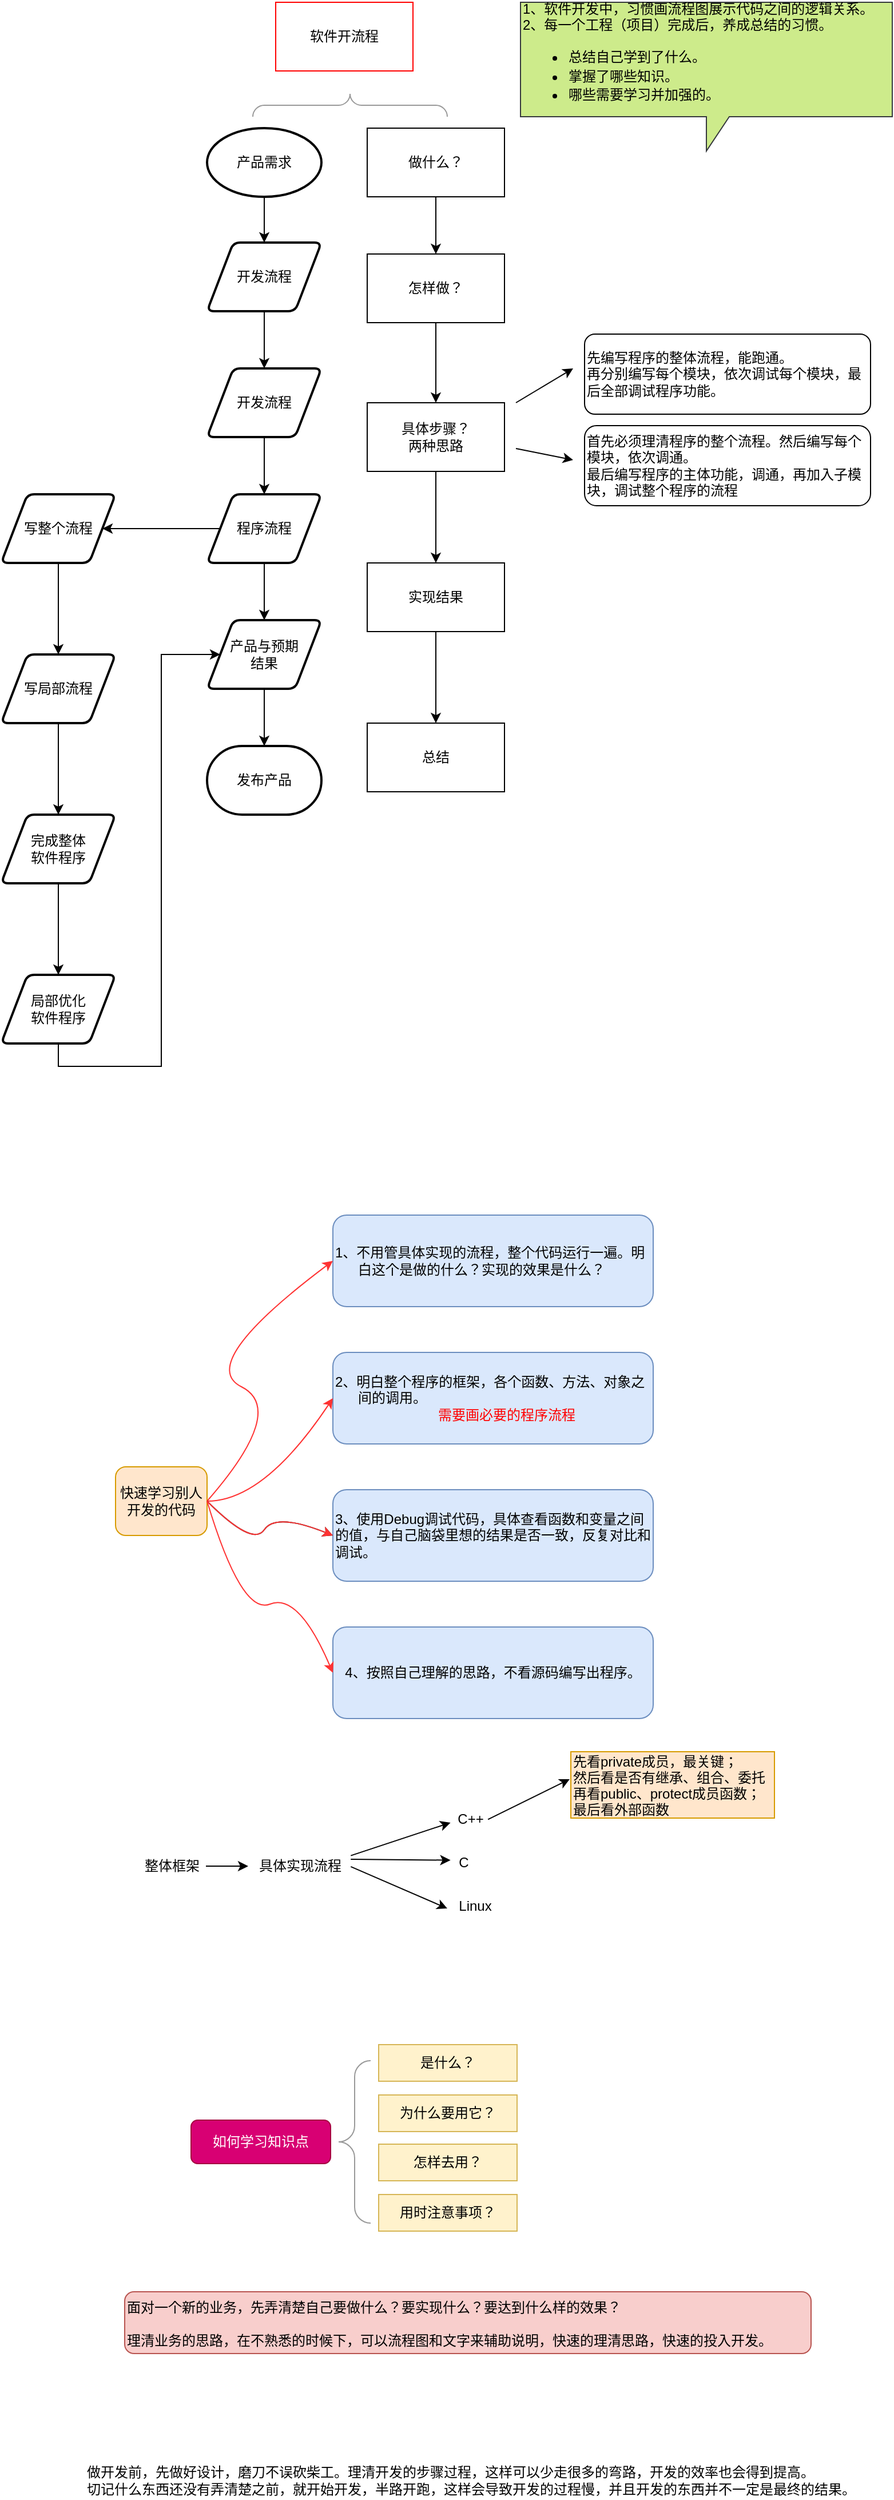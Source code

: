 <mxfile version="13.7.9" type="device" pages="2"><diagram id="IiWEpF4j2YPxtZ2jBqzZ" name="第 1 页"><mxGraphModel dx="1422" dy="852" grid="0" gridSize="10" guides="1" tooltips="1" connect="1" arrows="1" fold="1" page="1" pageScale="1" pageWidth="827" pageHeight="1169" math="0" shadow="0"><root><mxCell id="0"/><mxCell id="1" parent="0"/><mxCell id="CEP8OfUjjQIDmu7eZ3QG-1" value="软件开流程" style="rounded=0;whiteSpace=wrap;html=1;strokeColor=#FF0000;" parent="1" vertex="1"><mxGeometry x="280" y="130" width="120" height="60" as="geometry"/></mxCell><mxCell id="CEP8OfUjjQIDmu7eZ3QG-2" style="edgeStyle=orthogonalEdgeStyle;rounded=0;orthogonalLoop=1;jettySize=auto;html=1;exitX=0.5;exitY=1;exitDx=0;exitDy=0;exitPerimeter=0;entryX=0.5;entryY=0;entryDx=0;entryDy=0;" parent="1" source="CEP8OfUjjQIDmu7eZ3QG-3" target="CEP8OfUjjQIDmu7eZ3QG-5" edge="1"><mxGeometry relative="1" as="geometry"/></mxCell><mxCell id="CEP8OfUjjQIDmu7eZ3QG-3" value="产品需求" style="strokeWidth=2;html=1;shape=mxgraph.flowchart.start_1;whiteSpace=wrap;" parent="1" vertex="1"><mxGeometry x="220" y="240" width="100" height="60" as="geometry"/></mxCell><mxCell id="CEP8OfUjjQIDmu7eZ3QG-4" value="" style="edgeStyle=orthogonalEdgeStyle;rounded=0;orthogonalLoop=1;jettySize=auto;html=1;" parent="1" source="CEP8OfUjjQIDmu7eZ3QG-5" target="CEP8OfUjjQIDmu7eZ3QG-7" edge="1"><mxGeometry relative="1" as="geometry"/></mxCell><mxCell id="CEP8OfUjjQIDmu7eZ3QG-5" value="开发流程" style="shape=parallelogram;html=1;strokeWidth=2;perimeter=parallelogramPerimeter;whiteSpace=wrap;rounded=1;arcSize=12;size=0.23;" parent="1" vertex="1"><mxGeometry x="220" y="340" width="100" height="60" as="geometry"/></mxCell><mxCell id="CEP8OfUjjQIDmu7eZ3QG-6" value="" style="edgeStyle=orthogonalEdgeStyle;rounded=0;orthogonalLoop=1;jettySize=auto;html=1;" parent="1" source="CEP8OfUjjQIDmu7eZ3QG-7" target="CEP8OfUjjQIDmu7eZ3QG-10" edge="1"><mxGeometry relative="1" as="geometry"/></mxCell><mxCell id="CEP8OfUjjQIDmu7eZ3QG-7" value="开发流程" style="shape=parallelogram;html=1;strokeWidth=2;perimeter=parallelogramPerimeter;whiteSpace=wrap;rounded=1;arcSize=12;size=0.23;" parent="1" vertex="1"><mxGeometry x="220" y="450" width="100" height="60" as="geometry"/></mxCell><mxCell id="CEP8OfUjjQIDmu7eZ3QG-8" value="" style="edgeStyle=orthogonalEdgeStyle;rounded=0;orthogonalLoop=1;jettySize=auto;html=1;" parent="1" source="CEP8OfUjjQIDmu7eZ3QG-10" target="CEP8OfUjjQIDmu7eZ3QG-20" edge="1"><mxGeometry relative="1" as="geometry"/></mxCell><mxCell id="CEP8OfUjjQIDmu7eZ3QG-9" value="" style="edgeStyle=orthogonalEdgeStyle;rounded=0;orthogonalLoop=1;jettySize=auto;html=1;" parent="1" source="CEP8OfUjjQIDmu7eZ3QG-10" target="CEP8OfUjjQIDmu7eZ3QG-12" edge="1"><mxGeometry relative="1" as="geometry"/></mxCell><mxCell id="CEP8OfUjjQIDmu7eZ3QG-10" value="程序流程" style="shape=parallelogram;html=1;strokeWidth=2;perimeter=parallelogramPerimeter;whiteSpace=wrap;rounded=1;arcSize=12;size=0.23;" parent="1" vertex="1"><mxGeometry x="220" y="560" width="100" height="60" as="geometry"/></mxCell><mxCell id="CEP8OfUjjQIDmu7eZ3QG-11" value="" style="edgeStyle=orthogonalEdgeStyle;rounded=0;orthogonalLoop=1;jettySize=auto;html=1;" parent="1" source="CEP8OfUjjQIDmu7eZ3QG-12" target="CEP8OfUjjQIDmu7eZ3QG-14" edge="1"><mxGeometry relative="1" as="geometry"/></mxCell><mxCell id="CEP8OfUjjQIDmu7eZ3QG-12" value="写整个流程&lt;br&gt;" style="shape=parallelogram;html=1;strokeWidth=2;perimeter=parallelogramPerimeter;whiteSpace=wrap;rounded=1;arcSize=12;size=0.23;" parent="1" vertex="1"><mxGeometry x="40" y="560" width="100" height="60" as="geometry"/></mxCell><mxCell id="CEP8OfUjjQIDmu7eZ3QG-13" value="" style="edgeStyle=orthogonalEdgeStyle;rounded=0;orthogonalLoop=1;jettySize=auto;html=1;" parent="1" source="CEP8OfUjjQIDmu7eZ3QG-14" target="CEP8OfUjjQIDmu7eZ3QG-16" edge="1"><mxGeometry relative="1" as="geometry"/></mxCell><mxCell id="CEP8OfUjjQIDmu7eZ3QG-14" value="写局部流程" style="shape=parallelogram;html=1;strokeWidth=2;perimeter=parallelogramPerimeter;whiteSpace=wrap;rounded=1;arcSize=12;size=0.23;" parent="1" vertex="1"><mxGeometry x="40" y="700" width="100" height="60" as="geometry"/></mxCell><mxCell id="CEP8OfUjjQIDmu7eZ3QG-15" value="" style="edgeStyle=orthogonalEdgeStyle;rounded=0;orthogonalLoop=1;jettySize=auto;html=1;" parent="1" source="CEP8OfUjjQIDmu7eZ3QG-16" target="CEP8OfUjjQIDmu7eZ3QG-17" edge="1"><mxGeometry relative="1" as="geometry"/></mxCell><mxCell id="CEP8OfUjjQIDmu7eZ3QG-16" value="完成整体&lt;br&gt;软件程序" style="shape=parallelogram;html=1;strokeWidth=2;perimeter=parallelogramPerimeter;whiteSpace=wrap;rounded=1;arcSize=12;size=0.23;" parent="1" vertex="1"><mxGeometry x="40" y="840" width="100" height="60" as="geometry"/></mxCell><mxCell id="CEP8OfUjjQIDmu7eZ3QG-17" value="局部优化&lt;br&gt;软件程序" style="shape=parallelogram;html=1;strokeWidth=2;perimeter=parallelogramPerimeter;whiteSpace=wrap;rounded=1;arcSize=12;size=0.23;" parent="1" vertex="1"><mxGeometry x="40" y="980" width="100" height="60" as="geometry"/></mxCell><mxCell id="CEP8OfUjjQIDmu7eZ3QG-18" style="edgeStyle=orthogonalEdgeStyle;rounded=0;orthogonalLoop=1;jettySize=auto;html=1;exitX=0.5;exitY=1;exitDx=0;exitDy=0;entryX=0.5;entryY=0;entryDx=0;entryDy=0;entryPerimeter=0;" parent="1" source="CEP8OfUjjQIDmu7eZ3QG-20" target="CEP8OfUjjQIDmu7eZ3QG-30" edge="1"><mxGeometry relative="1" as="geometry"/></mxCell><mxCell id="CEP8OfUjjQIDmu7eZ3QG-19" style="edgeStyle=orthogonalEdgeStyle;rounded=0;orthogonalLoop=1;jettySize=auto;html=1;exitX=0;exitY=0.5;exitDx=0;exitDy=0;entryX=0.5;entryY=1;entryDx=0;entryDy=0;startArrow=classic;startFill=1;endArrow=none;endFill=0;" parent="1" source="CEP8OfUjjQIDmu7eZ3QG-20" target="CEP8OfUjjQIDmu7eZ3QG-17" edge="1"><mxGeometry relative="1" as="geometry"><mxPoint x="190" y="1020" as="targetPoint"/><Array as="points"><mxPoint x="180" y="700"/><mxPoint x="180" y="1060"/><mxPoint x="90" y="1060"/></Array></mxGeometry></mxCell><mxCell id="CEP8OfUjjQIDmu7eZ3QG-20" value="产品与预期&lt;br&gt;结果" style="shape=parallelogram;html=1;strokeWidth=2;perimeter=parallelogramPerimeter;whiteSpace=wrap;rounded=1;arcSize=12;size=0.23;" parent="1" vertex="1"><mxGeometry x="220" y="670" width="100" height="60" as="geometry"/></mxCell><mxCell id="CEP8OfUjjQIDmu7eZ3QG-21" value="" style="edgeStyle=orthogonalEdgeStyle;rounded=0;orthogonalLoop=1;jettySize=auto;html=1;" parent="1" source="CEP8OfUjjQIDmu7eZ3QG-22" target="CEP8OfUjjQIDmu7eZ3QG-24" edge="1"><mxGeometry relative="1" as="geometry"/></mxCell><mxCell id="CEP8OfUjjQIDmu7eZ3QG-22" value="做什么？" style="rounded=0;whiteSpace=wrap;html=1;strokeColor=#000000;" parent="1" vertex="1"><mxGeometry x="360" y="240" width="120" height="60" as="geometry"/></mxCell><mxCell id="CEP8OfUjjQIDmu7eZ3QG-23" value="" style="edgeStyle=orthogonalEdgeStyle;rounded=0;orthogonalLoop=1;jettySize=auto;html=1;" parent="1" source="CEP8OfUjjQIDmu7eZ3QG-24" target="CEP8OfUjjQIDmu7eZ3QG-26" edge="1"><mxGeometry relative="1" as="geometry"/></mxCell><mxCell id="CEP8OfUjjQIDmu7eZ3QG-24" value="怎样做？" style="rounded=0;whiteSpace=wrap;html=1;strokeColor=#000000;" parent="1" vertex="1"><mxGeometry x="360" y="350" width="120" height="60" as="geometry"/></mxCell><mxCell id="CEP8OfUjjQIDmu7eZ3QG-25" value="" style="edgeStyle=orthogonalEdgeStyle;rounded=0;orthogonalLoop=1;jettySize=auto;html=1;" parent="1" source="CEP8OfUjjQIDmu7eZ3QG-26" target="CEP8OfUjjQIDmu7eZ3QG-28" edge="1"><mxGeometry relative="1" as="geometry"/></mxCell><mxCell id="CEP8OfUjjQIDmu7eZ3QG-26" value="具体步骤？&lt;br&gt;两种思路" style="rounded=0;whiteSpace=wrap;html=1;strokeColor=#000000;" parent="1" vertex="1"><mxGeometry x="360" y="480" width="120" height="60" as="geometry"/></mxCell><mxCell id="CEP8OfUjjQIDmu7eZ3QG-27" value="" style="edgeStyle=orthogonalEdgeStyle;rounded=0;orthogonalLoop=1;jettySize=auto;html=1;" parent="1" source="CEP8OfUjjQIDmu7eZ3QG-28" target="CEP8OfUjjQIDmu7eZ3QG-29" edge="1"><mxGeometry relative="1" as="geometry"/></mxCell><mxCell id="CEP8OfUjjQIDmu7eZ3QG-28" value="实现结果" style="rounded=0;whiteSpace=wrap;html=1;strokeColor=#000000;" parent="1" vertex="1"><mxGeometry x="360" y="620" width="120" height="60" as="geometry"/></mxCell><mxCell id="CEP8OfUjjQIDmu7eZ3QG-29" value="总结" style="rounded=0;whiteSpace=wrap;html=1;strokeColor=#000000;" parent="1" vertex="1"><mxGeometry x="360" y="760" width="120" height="60" as="geometry"/></mxCell><mxCell id="CEP8OfUjjQIDmu7eZ3QG-30" value="发布产品" style="strokeWidth=2;html=1;shape=mxgraph.flowchart.terminator;whiteSpace=wrap;" parent="1" vertex="1"><mxGeometry x="220" y="780" width="100" height="60" as="geometry"/></mxCell><mxCell id="CEP8OfUjjQIDmu7eZ3QG-31" value="" style="verticalLabelPosition=bottom;shadow=0;dashed=0;align=center;html=1;verticalAlign=top;strokeWidth=1;shape=mxgraph.mockup.markup.curlyBrace;strokeColor=#999999;" parent="1" vertex="1"><mxGeometry x="260" y="210" width="170" height="20" as="geometry"/></mxCell><mxCell id="CEP8OfUjjQIDmu7eZ3QG-32" value="&lt;span style=&quot;white-space: normal&quot;&gt;先编写程序的整体流程，能跑通。&lt;br&gt;再分别编写每个模块，依次调试每个模块，最后全部调试&lt;/span&gt;程序功能&lt;span style=&quot;white-space: normal&quot;&gt;。&lt;/span&gt;" style="rounded=1;whiteSpace=wrap;html=1;align=left;arcSize=13;" parent="1" vertex="1"><mxGeometry x="550" y="420" width="250" height="70" as="geometry"/></mxCell><mxCell id="CEP8OfUjjQIDmu7eZ3QG-33" value="首先必须理清程序的整个流程。然后编写每个模块，依次调通。&lt;br&gt;最后编写程序的主体功能，调通，再加入子模块，调试整个程序的流程" style="rounded=1;whiteSpace=wrap;html=1;align=left;" parent="1" vertex="1"><mxGeometry x="550" y="500" width="250" height="70" as="geometry"/></mxCell><mxCell id="CEP8OfUjjQIDmu7eZ3QG-34" value="" style="endArrow=classic;html=1;" parent="1" edge="1"><mxGeometry width="50" height="50" relative="1" as="geometry"><mxPoint x="490" y="480" as="sourcePoint"/><mxPoint x="540" y="450" as="targetPoint"/></mxGeometry></mxCell><mxCell id="CEP8OfUjjQIDmu7eZ3QG-35" value="" style="endArrow=classic;html=1;" parent="1" edge="1"><mxGeometry width="50" height="50" relative="1" as="geometry"><mxPoint x="490" y="520" as="sourcePoint"/><mxPoint x="540" y="530" as="targetPoint"/></mxGeometry></mxCell><mxCell id="CEP8OfUjjQIDmu7eZ3QG-36" value="快速学习别人开发的代码" style="rounded=1;whiteSpace=wrap;html=1;fillColor=#ffe6cc;strokeColor=#d79b00;" parent="1" vertex="1"><mxGeometry x="140" y="1410" width="80" height="60" as="geometry"/></mxCell><mxCell id="CEP8OfUjjQIDmu7eZ3QG-37" value="1、不用管具体实现的流程，整个代码运行一遍。明&amp;nbsp; &amp;nbsp; &amp;nbsp; &amp;nbsp; 白这个是做的什么？实现的效果是什么？" style="rounded=1;whiteSpace=wrap;html=1;fillColor=#dae8fc;strokeColor=#6c8ebf;align=left;" parent="1" vertex="1"><mxGeometry x="330" y="1190" width="280" height="80" as="geometry"/></mxCell><mxCell id="CEP8OfUjjQIDmu7eZ3QG-38" value="&lt;div&gt;&lt;span&gt;2、明白整个程序的框架，各个函数、方法、对象之&amp;nbsp; &amp;nbsp; &amp;nbsp; &amp;nbsp; 间的调用。&lt;/span&gt;&lt;/div&gt;&lt;div&gt;&amp;nbsp; &amp;nbsp; &amp;nbsp; &amp;nbsp; &amp;nbsp; &amp;nbsp; &amp;nbsp; &amp;nbsp; &amp;nbsp; &amp;nbsp; &amp;nbsp; &amp;nbsp; &amp;nbsp; &amp;nbsp;&lt;font color=&quot;#ff0000&quot;&gt;需要画必要的程序流程&lt;/font&gt;&lt;/div&gt;" style="rounded=1;whiteSpace=wrap;html=1;align=left;fillColor=#dae8fc;strokeColor=#6c8ebf;" parent="1" vertex="1"><mxGeometry x="330" y="1310" width="280" height="80" as="geometry"/></mxCell><mxCell id="CEP8OfUjjQIDmu7eZ3QG-39" value="3、使用Debug调试代码，具体查看函数和变量之间&amp;nbsp; 的值，与自己脑袋里想的结果是否一致，反复对比和调试。" style="rounded=1;whiteSpace=wrap;html=1;fillColor=#dae8fc;strokeColor=#6c8ebf;align=left;" parent="1" vertex="1"><mxGeometry x="330" y="1430" width="280" height="80" as="geometry"/></mxCell><mxCell id="CEP8OfUjjQIDmu7eZ3QG-40" value="4、按照自己理解的思路，不看源码编写出程序。" style="rounded=1;whiteSpace=wrap;html=1;fillColor=#dae8fc;strokeColor=#6c8ebf;" parent="1" vertex="1"><mxGeometry x="330" y="1550" width="280" height="80" as="geometry"/></mxCell><mxCell id="CEP8OfUjjQIDmu7eZ3QG-41" value="" style="curved=1;endArrow=classic;html=1;entryX=0;entryY=0.5;entryDx=0;entryDy=0;exitX=1;exitY=0.5;exitDx=0;exitDy=0;strokeColor=#FF3333;" parent="1" source="CEP8OfUjjQIDmu7eZ3QG-36" target="CEP8OfUjjQIDmu7eZ3QG-37" edge="1"><mxGeometry width="50" height="50" relative="1" as="geometry"><mxPoint x="230" y="1420" as="sourcePoint"/><mxPoint x="280" y="1370" as="targetPoint"/><Array as="points"><mxPoint x="290" y="1360"/><mxPoint x="210" y="1320"/></Array></mxGeometry></mxCell><mxCell id="CEP8OfUjjQIDmu7eZ3QG-42" value="" style="curved=1;endArrow=classic;html=1;entryX=0;entryY=0.5;entryDx=0;entryDy=0;strokeColor=#FF3333;" parent="1" target="CEP8OfUjjQIDmu7eZ3QG-38" edge="1"><mxGeometry width="50" height="50" relative="1" as="geometry"><mxPoint x="220" y="1440" as="sourcePoint"/><mxPoint x="270" y="1390" as="targetPoint"/><Array as="points"><mxPoint x="270" y="1440"/></Array></mxGeometry></mxCell><mxCell id="CEP8OfUjjQIDmu7eZ3QG-43" value="" style="curved=1;endArrow=classic;html=1;exitX=1;exitY=0.5;exitDx=0;exitDy=0;entryX=0;entryY=0.5;entryDx=0;entryDy=0;" parent="1" source="CEP8OfUjjQIDmu7eZ3QG-36" target="CEP8OfUjjQIDmu7eZ3QG-39" edge="1"><mxGeometry width="50" height="50" relative="1" as="geometry"><mxPoint x="240" y="1520" as="sourcePoint"/><mxPoint x="290" y="1470" as="targetPoint"/><Array as="points"><mxPoint x="260" y="1480"/><mxPoint x="280" y="1450"/></Array></mxGeometry></mxCell><mxCell id="CEP8OfUjjQIDmu7eZ3QG-44" value="" style="curved=1;endArrow=classic;html=1;exitX=1;exitY=0.5;exitDx=0;exitDy=0;entryX=0;entryY=0.5;entryDx=0;entryDy=0;strokeColor=#FF3333;" parent="1" source="CEP8OfUjjQIDmu7eZ3QG-36" target="CEP8OfUjjQIDmu7eZ3QG-40" edge="1"><mxGeometry width="50" height="50" relative="1" as="geometry"><mxPoint x="190" y="1540" as="sourcePoint"/><mxPoint x="240" y="1490" as="targetPoint"/><Array as="points"><mxPoint x="250" y="1540"/><mxPoint x="300" y="1520"/></Array></mxGeometry></mxCell><mxCell id="CEP8OfUjjQIDmu7eZ3QG-45" value="" style="curved=1;endArrow=classic;html=1;exitX=1;exitY=0.5;exitDx=0;exitDy=0;entryX=0;entryY=0.5;entryDx=0;entryDy=0;strokeColor=#FF3333;" parent="1" edge="1"><mxGeometry width="50" height="50" relative="1" as="geometry"><mxPoint x="220" y="1440" as="sourcePoint"/><mxPoint x="330" y="1470" as="targetPoint"/><Array as="points"><mxPoint x="260" y="1480"/><mxPoint x="280" y="1450"/></Array></mxGeometry></mxCell><mxCell id="Vgj89RyNVtiPdovLGNv0-11" style="edgeStyle=orthogonalEdgeStyle;rounded=0;orthogonalLoop=1;jettySize=auto;html=1;" parent="1" source="Vgj89RyNVtiPdovLGNv0-12" target="Vgj89RyNVtiPdovLGNv0-13" edge="1"><mxGeometry relative="1" as="geometry"><mxPoint x="264" y="1759" as="targetPoint"/></mxGeometry></mxCell><mxCell id="Vgj89RyNVtiPdovLGNv0-12" value="整体框架" style="text;html=1;align=center;verticalAlign=middle;resizable=0;points=[];autosize=1;" parent="1" vertex="1"><mxGeometry x="159" y="1749" width="60" height="20" as="geometry"/></mxCell><mxCell id="Vgj89RyNVtiPdovLGNv0-13" value="具体实现流程" style="text;html=1;align=center;verticalAlign=middle;resizable=0;points=[];autosize=1;" parent="1" vertex="1"><mxGeometry x="256" y="1749" width="90" height="20" as="geometry"/></mxCell><mxCell id="Vgj89RyNVtiPdovLGNv0-14" value="C++" style="text;html=1;align=center;verticalAlign=middle;resizable=0;points=[];autosize=1;" parent="1" vertex="1"><mxGeometry x="434" y="1709" width="32" height="18" as="geometry"/></mxCell><mxCell id="Vgj89RyNVtiPdovLGNv0-15" value="C" style="text;html=1;align=center;verticalAlign=middle;resizable=0;points=[];autosize=1;" parent="1" vertex="1"><mxGeometry x="434" y="1747" width="19" height="18" as="geometry"/></mxCell><mxCell id="Vgj89RyNVtiPdovLGNv0-16" value="Linux" style="text;html=1;align=center;verticalAlign=middle;resizable=0;points=[];autosize=1;" parent="1" vertex="1"><mxGeometry x="434" y="1785" width="39" height="18" as="geometry"/></mxCell><mxCell id="Vgj89RyNVtiPdovLGNv0-17" value="" style="endArrow=classic;html=1;exitX=0.987;exitY=0.511;exitDx=0;exitDy=0;exitPerimeter=0;" parent="1" source="Vgj89RyNVtiPdovLGNv0-14" edge="1"><mxGeometry width="50" height="50" relative="1" as="geometry"><mxPoint x="513" y="1741" as="sourcePoint"/><mxPoint x="537" y="1683" as="targetPoint"/></mxGeometry></mxCell><mxCell id="Vgj89RyNVtiPdovLGNv0-18" value="先看private成员，最关键；&#10;然后看是否有继承、组合、委托&#10;再看public、protect成员函数；&#10;最后看外部函数" style="text;align=left;verticalAlign=middle;resizable=0;points=[];autosize=1;fillColor=#ffe6cc;strokeColor=#d79b00;fontColor=#000000;" parent="1" vertex="1"><mxGeometry x="538" y="1659" width="178" height="58" as="geometry"/></mxCell><mxCell id="Vgj89RyNVtiPdovLGNv0-19" value="" style="endArrow=classic;html=1;exitX=0.996;exitY=0.04;exitDx=0;exitDy=0;exitPerimeter=0;entryX=-0.038;entryY=0.667;entryDx=0;entryDy=0;entryPerimeter=0;" parent="1" source="Vgj89RyNVtiPdovLGNv0-13" target="Vgj89RyNVtiPdovLGNv0-14" edge="1"><mxGeometry width="50" height="50" relative="1" as="geometry"><mxPoint x="325" y="1721" as="sourcePoint"/><mxPoint x="375" y="1671" as="targetPoint"/></mxGeometry></mxCell><mxCell id="Vgj89RyNVtiPdovLGNv0-20" value="" style="endArrow=classic;html=1;exitX=0.996;exitY=0.2;exitDx=0;exitDy=0;exitPerimeter=0;entryX=-0.063;entryY=0.378;entryDx=0;entryDy=0;entryPerimeter=0;" parent="1" source="Vgj89RyNVtiPdovLGNv0-13" target="Vgj89RyNVtiPdovLGNv0-15" edge="1"><mxGeometry width="50" height="50" relative="1" as="geometry"><mxPoint x="362" y="1841" as="sourcePoint"/><mxPoint x="412" y="1791" as="targetPoint"/></mxGeometry></mxCell><mxCell id="Vgj89RyNVtiPdovLGNv0-21" value="" style="endArrow=classic;html=1;exitX=0.996;exitY=0.52;exitDx=0;exitDy=0;exitPerimeter=0;entryX=-0.103;entryY=0.611;entryDx=0;entryDy=0;entryPerimeter=0;" parent="1" source="Vgj89RyNVtiPdovLGNv0-13" target="Vgj89RyNVtiPdovLGNv0-16" edge="1"><mxGeometry width="50" height="50" relative="1" as="geometry"><mxPoint x="347" y="1835" as="sourcePoint"/><mxPoint x="397" y="1785" as="targetPoint"/></mxGeometry></mxCell><mxCell id="Vgj89RyNVtiPdovLGNv0-22" value="&lt;span style=&quot;white-space: normal&quot;&gt;1、软件开发中，习惯画流程图展示代码之间的逻辑关系。&lt;/span&gt;&lt;br style=&quot;white-space: normal&quot;&gt;&lt;span style=&quot;white-space: normal&quot;&gt;2、每一个工程（项目）完成后，养成总结的习惯。&lt;/span&gt;&lt;br style=&quot;white-space: normal&quot;&gt;&lt;ul style=&quot;line-height: 140%&quot;&gt;&lt;li&gt;&lt;span style=&quot;white-space: normal&quot;&gt;总结自己学到了什么。&lt;/span&gt;&lt;/li&gt;&lt;li&gt;&lt;span style=&quot;white-space: normal&quot;&gt;掌握了哪些知识。&lt;/span&gt;&lt;/li&gt;&lt;li&gt;&lt;span style=&quot;white-space: normal&quot;&gt;哪些需要学习并加强的。&lt;/span&gt;&lt;/li&gt;&lt;/ul&gt;" style="shape=callout;whiteSpace=wrap;html=1;perimeter=calloutPerimeter;align=left;fillColor=#cdeb8b;strokeColor=#36393d;" parent="1" vertex="1"><mxGeometry x="494" y="130" width="325" height="130" as="geometry"/></mxCell><mxCell id="vp-nlcrDcbtwAWRW_SR0-1" value="是什么？" style="rounded=0;whiteSpace=wrap;html=1;fillColor=#fff2cc;strokeColor=#d6b656;" parent="1" vertex="1"><mxGeometry x="370" y="1915" width="121" height="32" as="geometry"/></mxCell><mxCell id="vp-nlcrDcbtwAWRW_SR0-3" value="为什么要用它？" style="rounded=0;whiteSpace=wrap;html=1;fillColor=#fff2cc;strokeColor=#d6b656;" parent="1" vertex="1"><mxGeometry x="370" y="1959" width="121" height="32" as="geometry"/></mxCell><mxCell id="vp-nlcrDcbtwAWRW_SR0-4" value="怎样去用？" style="rounded=0;whiteSpace=wrap;html=1;fillColor=#fff2cc;strokeColor=#d6b656;" parent="1" vertex="1"><mxGeometry x="370" y="2002" width="121" height="32" as="geometry"/></mxCell><mxCell id="vp-nlcrDcbtwAWRW_SR0-6" value="用时注意事项？" style="rounded=0;whiteSpace=wrap;html=1;fillColor=#fff2cc;strokeColor=#d6b656;" parent="1" vertex="1"><mxGeometry x="370" y="2046" width="121" height="32" as="geometry"/></mxCell><mxCell id="vp-nlcrDcbtwAWRW_SR0-8" value="如何学习知识点" style="rounded=1;whiteSpace=wrap;html=1;fillColor=#d80073;strokeColor=#A50040;fontColor=#ffffff;" parent="1" vertex="1"><mxGeometry x="206" y="1981" width="122" height="38" as="geometry"/></mxCell><mxCell id="vp-nlcrDcbtwAWRW_SR0-9" value="" style="labelPosition=right;align=left;strokeWidth=1;shape=mxgraph.mockup.markup.curlyBrace;html=1;shadow=0;dashed=0;strokeColor=#999999;direction=north;" parent="1" vertex="1"><mxGeometry x="335" y="1929" width="28" height="142" as="geometry"/></mxCell><mxCell id="eOWtppyOWMLnVXYw1Mcb-3" value="面对一个新的业务，先弄清楚自己要做什么？要实现什么？要达到什么样的效果？&lt;br&gt;&lt;br&gt;理清业务的思路，在不熟悉的时候下，可以流程图和文字来辅助说明，快速的理清思路，快速的投入开发。" style="rounded=1;whiteSpace=wrap;html=1;align=left;verticalAlign=top;fillColor=#f8cecc;strokeColor=#b85450;" parent="1" vertex="1"><mxGeometry x="148" y="2131" width="600" height="54" as="geometry"/></mxCell><mxCell id="gQg_leEiq8a05cWKQZ6H-1" value="&lt;div&gt;做开发前，先做好设计，磨刀不误砍柴工。理清开发的步骤过程，这样可以少走很多的弯路，开发的效率也会得到提高。&lt;/div&gt;&lt;div&gt;切记什么东西还没有弄清楚之前，就开始开发，半路开跑，这样会导致开发的过程慢，并且开发的东西并不一定是最终的结果。&lt;/div&gt;" style="text;html=1;align=left;verticalAlign=middle;resizable=0;points=[];autosize=1;" vertex="1" parent="1"><mxGeometry x="112.5" y="2280" width="682" height="32" as="geometry"/></mxCell></root></mxGraphModel></diagram><diagram id="cyNbpalYKu2fFV7nZUvG" name="第 2 页"><mxGraphModel dx="1264" dy="596" grid="1" gridSize="10" guides="1" tooltips="1" connect="1" arrows="1" fold="1" page="1" pageScale="1" pageWidth="827" pageHeight="1169" math="0" shadow="0"><root><mxCell id="CByKQUrYYNcfgiSaRk9I-0"/><mxCell id="CByKQUrYYNcfgiSaRk9I-1" parent="CByKQUrYYNcfgiSaRk9I-0"/><mxCell id="CByKQUrYYNcfgiSaRk9I-2" value="代码评审&lt;br&gt;" style="text;html=1;align=center;verticalAlign=middle;resizable=0;points=[];autosize=1;" parent="CByKQUrYYNcfgiSaRk9I-1" vertex="1"><mxGeometry x="192" y="206" width="60" height="20" as="geometry"/></mxCell><mxCell id="CByKQUrYYNcfgiSaRk9I-3" value="业务场景分析" style="text;html=1;align=center;verticalAlign=middle;resizable=0;points=[];autosize=1;" parent="CByKQUrYYNcfgiSaRk9I-1" vertex="1"><mxGeometry x="198" y="256" width="90" height="20" as="geometry"/></mxCell></root></mxGraphModel></diagram></mxfile>